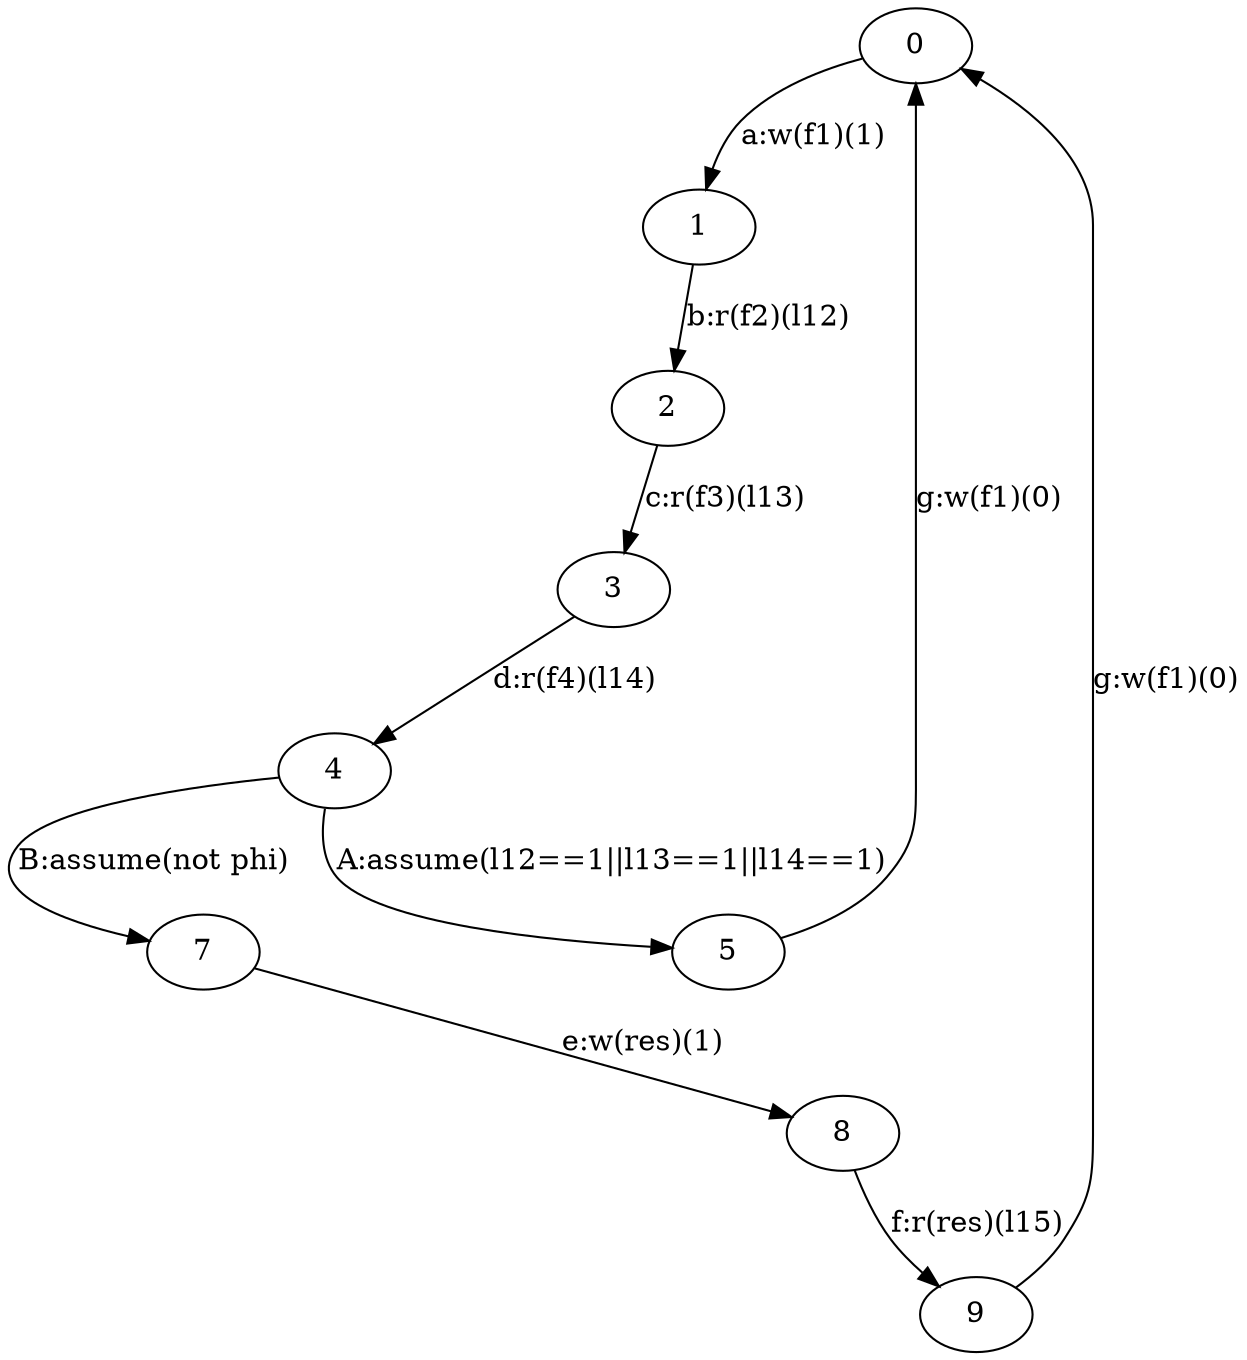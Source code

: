 digraph "unnamed" {
"0" [
fixedsize="false"
label="0"
regular="false"
];
"1" [
fixedsize="false"
label="1"
regular="false"
];
"2" [
fixedsize="false"
label="2"
regular="false"
];
"3" [
fixedsize="false"
label="3"
regular="false"
];
"4" [
fixedsize="false"
label="4"
regular="false"
];
"5" [
fixedsize="false"
label="5"
regular="false"
];
"7" [
fixedsize="false"
label="7"
regular="false"
];
"8" [
fixedsize="false"
label="8"
regular="false"
];
"9" [
fixedsize="false"
label="9"
regular="false"
];
"0" -> "1" [
constraint="true"
decorate="false"
label="a:w(f1)(1)"
labelfloat="false"
];
"1" -> "2" [
constraint="true"
decorate="false"
label="b:r(f2)(l12)"
labelfloat="false"
];
"2" -> "3" [
constraint="true"
decorate="false"
label="c:r(f3)(l13)"
labelfloat="false"
];
"3" -> "4" [
constraint="true"
decorate="false"
label="d:r(f4)(l14)"
labelfloat="false"
];
"7" -> "8" [
constraint="true"
decorate="false"
label="e:w(res)(1)"
labelfloat="false"
];
"8" -> "9" [
constraint="true"
decorate="false"
label="f:r(res)(l15)"
labelfloat="false"
];
"9" -> "0" [
constraint="true"
decorate="false"
label="g:w(f1)(0)"
labelfloat="false"
];
"4" -> "7" [
constraint="true"
decorate="false"
label="B:assume(not phi)"
labelfloat="false"
];
"4" -> "5" [
constraint="true"
decorate="false"
label="A:assume(l12==1||l13==1||l14==1)"
labelfloat="false"
];
"5" -> "0" [
constraint="true"
decorate="false"
label="g:w(f1)(0)"
labelfloat="false"
];
}
